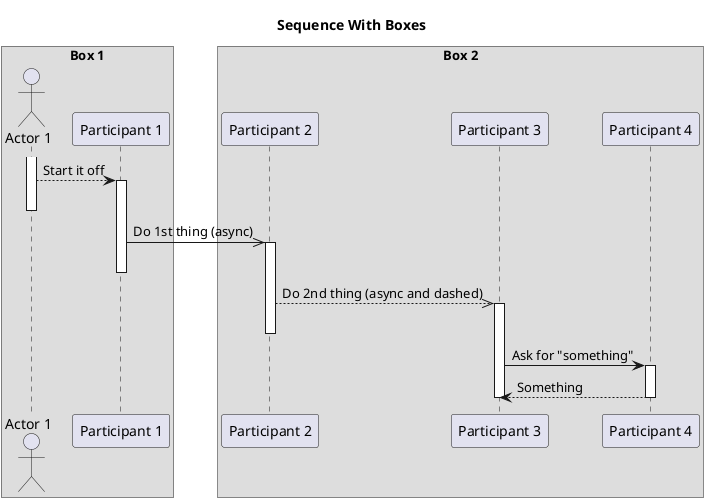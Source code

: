 @startuml SequenceDiagramWithBoxes

title Sequence With Boxes

box Box 1
    actor "Actor 1" as actor_1
    participant "Participant 1" as participant_1
end box

box Box 2
    participant "Participant 2" as participant_2
    participant "Participant 3" as participant_3
    participant "Participant 4" as participant_4
end box

activate actor_1
actor_1 --> participant_1 ++ : Start it off
deactivate actor_1
participant_1 ->> participant_2 ++ : Do 1st thing (async)
deactivate participant_1
participant_2 -->> participant_3 ++ : Do 2nd thing (async and dashed)
deactivate participant_2
participant_3 -> participant_4 ++ : Ask for "something"
return Something
deactivate participant_3

@enduml
